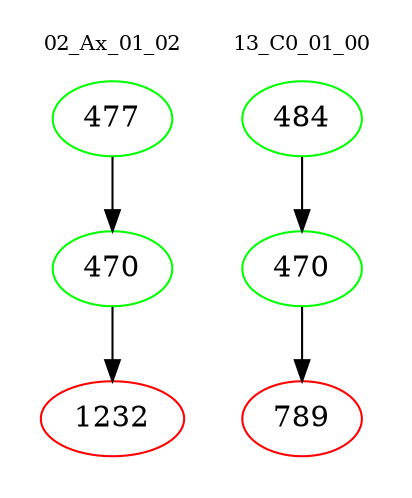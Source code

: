 digraph{
subgraph cluster_0 {
color = white
label = "02_Ax_01_02";
fontsize=10;
T0_477 [label="477", color="green"]
T0_477 -> T0_470 [color="black"]
T0_470 [label="470", color="green"]
T0_470 -> T0_1232 [color="black"]
T0_1232 [label="1232", color="red"]
}
subgraph cluster_1 {
color = white
label = "13_C0_01_00";
fontsize=10;
T1_484 [label="484", color="green"]
T1_484 -> T1_470 [color="black"]
T1_470 [label="470", color="green"]
T1_470 -> T1_789 [color="black"]
T1_789 [label="789", color="red"]
}
}
